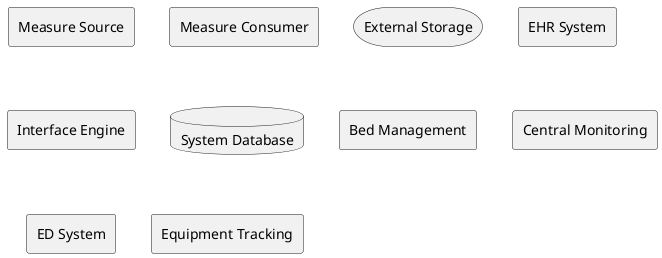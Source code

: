 @startuml
agent "Measure Source"
agent "Measure Consumer"
storage "External Storage"
agent "EHR System"
agent "Interface Engine"
database "System Database"
agent "Bed Management"
agent "Central Monitoring"
agent "ED System"
agent "Equipment Tracking"
@enduml
